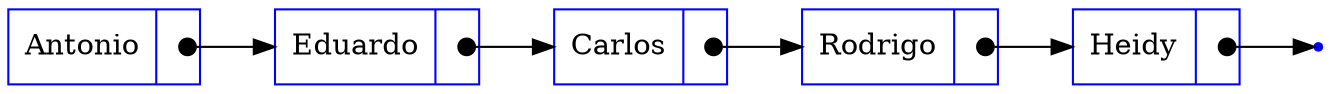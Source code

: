 digraph G {
rankdir=LR;
node [shape=record, color=blue]; 

node0 [label="{Antonio|<b>}"];
node1 [label="{Eduardo|<b>}"];
node2 [label="{Carlos|<b>}"];
node3 [label="{Rodrigo|<b>}"];
node4 [label="{Heidy|<b>}"];
node5 [shape=point];

node0:b:c -> node1:c [arrowtail=dot, dir=both,tailclip=false];
node1:b:c -> node2:c [arrowtail=dot, dir=both,tailclip=false];
node2:b:c -> node3:c [arrowtail=dot, dir=both,tailclip=false];
node3:b:c -> node4:c [arrowtail=dot, dir=both,tailclip=false];
node4:b:c -> node5:c [arrowtail=dot, dir=both,tailclip=false];

}


